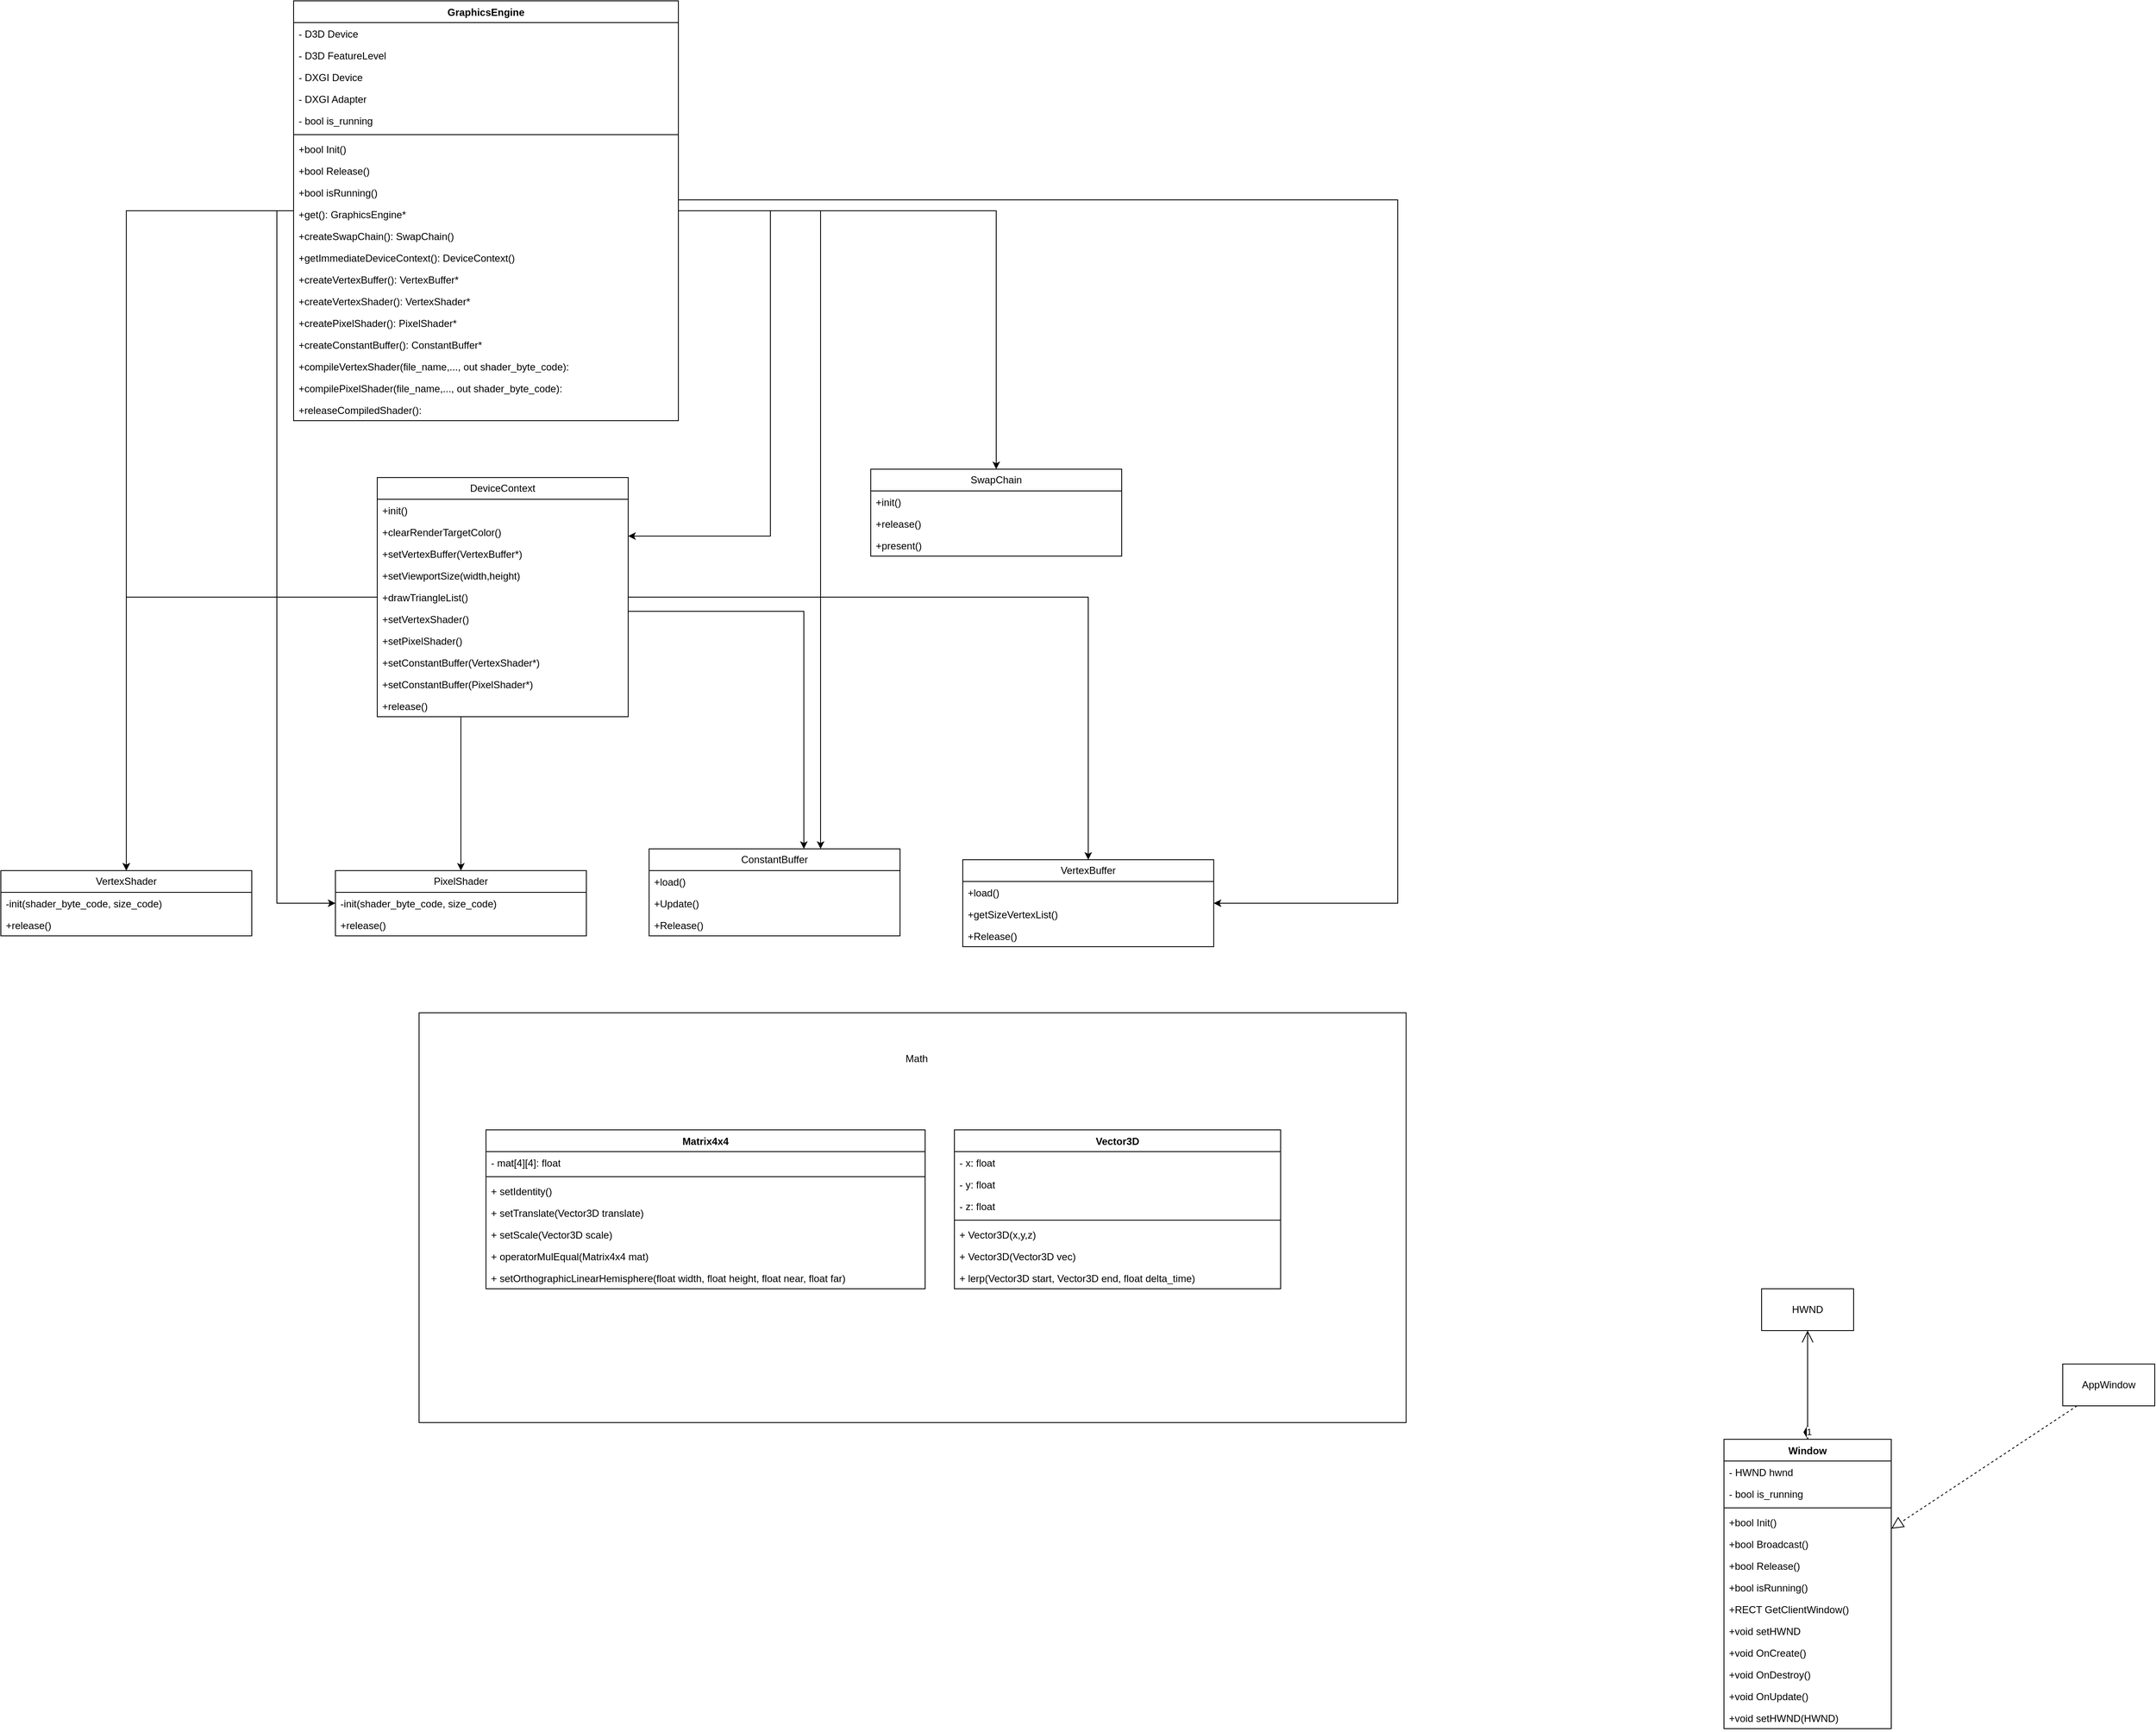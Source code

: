 <mxfile version="21.7.2" type="device">
  <diagram name="Page-1" id="yg1UOhHMfB_ScHXUUcJH">
    <mxGraphModel dx="2525" dy="1938" grid="1" gridSize="10" guides="1" tooltips="1" connect="1" arrows="1" fold="1" page="1" pageScale="1" pageWidth="850" pageHeight="1100" math="0" shadow="0">
      <root>
        <mxCell id="0" />
        <mxCell id="1" parent="0" />
        <mxCell id="bQHfDFO3GR3bAwzlNW8e-2" value="Window" style="swimlane;fontStyle=1;align=center;verticalAlign=top;childLayout=stackLayout;horizontal=1;startSize=26;horizontalStack=0;resizeParent=1;resizeParentMax=0;resizeLast=0;collapsible=1;marginBottom=0;whiteSpace=wrap;html=1;" parent="1" vertex="1">
          <mxGeometry x="1960" y="740" width="200" height="346" as="geometry" />
        </mxCell>
        <mxCell id="bQHfDFO3GR3bAwzlNW8e-3" value="- HWND hwnd" style="text;strokeColor=none;fillColor=none;align=left;verticalAlign=top;spacingLeft=4;spacingRight=4;overflow=hidden;rotatable=0;points=[[0,0.5],[1,0.5]];portConstraint=eastwest;whiteSpace=wrap;html=1;" parent="bQHfDFO3GR3bAwzlNW8e-2" vertex="1">
          <mxGeometry y="26" width="200" height="26" as="geometry" />
        </mxCell>
        <mxCell id="bQHfDFO3GR3bAwzlNW8e-7" value="- bool is_running" style="text;strokeColor=none;fillColor=none;align=left;verticalAlign=top;spacingLeft=4;spacingRight=4;overflow=hidden;rotatable=0;points=[[0,0.5],[1,0.5]];portConstraint=eastwest;whiteSpace=wrap;html=1;" parent="bQHfDFO3GR3bAwzlNW8e-2" vertex="1">
          <mxGeometry y="52" width="200" height="26" as="geometry" />
        </mxCell>
        <mxCell id="bQHfDFO3GR3bAwzlNW8e-4" value="" style="line;strokeWidth=1;fillColor=none;align=left;verticalAlign=middle;spacingTop=-1;spacingLeft=3;spacingRight=3;rotatable=0;labelPosition=right;points=[];portConstraint=eastwest;strokeColor=inherit;" parent="bQHfDFO3GR3bAwzlNW8e-2" vertex="1">
          <mxGeometry y="78" width="200" height="8" as="geometry" />
        </mxCell>
        <mxCell id="bQHfDFO3GR3bAwzlNW8e-5" value="+bool Init()" style="text;strokeColor=none;fillColor=none;align=left;verticalAlign=top;spacingLeft=4;spacingRight=4;overflow=hidden;rotatable=0;points=[[0,0.5],[1,0.5]];portConstraint=eastwest;whiteSpace=wrap;html=1;" parent="bQHfDFO3GR3bAwzlNW8e-2" vertex="1">
          <mxGeometry y="86" width="200" height="26" as="geometry" />
        </mxCell>
        <mxCell id="bQHfDFO3GR3bAwzlNW8e-9" value="+bool Broadcast()" style="text;strokeColor=none;fillColor=none;align=left;verticalAlign=top;spacingLeft=4;spacingRight=4;overflow=hidden;rotatable=0;points=[[0,0.5],[1,0.5]];portConstraint=eastwest;whiteSpace=wrap;html=1;" parent="bQHfDFO3GR3bAwzlNW8e-2" vertex="1">
          <mxGeometry y="112" width="200" height="26" as="geometry" />
        </mxCell>
        <mxCell id="bQHfDFO3GR3bAwzlNW8e-10" value="+bool Release()" style="text;strokeColor=none;fillColor=none;align=left;verticalAlign=top;spacingLeft=4;spacingRight=4;overflow=hidden;rotatable=0;points=[[0,0.5],[1,0.5]];portConstraint=eastwest;whiteSpace=wrap;html=1;" parent="bQHfDFO3GR3bAwzlNW8e-2" vertex="1">
          <mxGeometry y="138" width="200" height="26" as="geometry" />
        </mxCell>
        <mxCell id="bQHfDFO3GR3bAwzlNW8e-11" value="+bool isRunning()" style="text;strokeColor=none;fillColor=none;align=left;verticalAlign=top;spacingLeft=4;spacingRight=4;overflow=hidden;rotatable=0;points=[[0,0.5],[1,0.5]];portConstraint=eastwest;whiteSpace=wrap;html=1;" parent="bQHfDFO3GR3bAwzlNW8e-2" vertex="1">
          <mxGeometry y="164" width="200" height="26" as="geometry" />
        </mxCell>
        <mxCell id="bQHfDFO3GR3bAwzlNW8e-12" value="+RECT GetClientWindow()" style="text;strokeColor=none;fillColor=none;align=left;verticalAlign=top;spacingLeft=4;spacingRight=4;overflow=hidden;rotatable=0;points=[[0,0.5],[1,0.5]];portConstraint=eastwest;whiteSpace=wrap;html=1;" parent="bQHfDFO3GR3bAwzlNW8e-2" vertex="1">
          <mxGeometry y="190" width="200" height="26" as="geometry" />
        </mxCell>
        <mxCell id="bQHfDFO3GR3bAwzlNW8e-17" value="+void setHWND" style="text;strokeColor=none;fillColor=none;align=left;verticalAlign=top;spacingLeft=4;spacingRight=4;overflow=hidden;rotatable=0;points=[[0,0.5],[1,0.5]];portConstraint=eastwest;whiteSpace=wrap;html=1;" parent="bQHfDFO3GR3bAwzlNW8e-2" vertex="1">
          <mxGeometry y="216" width="200" height="26" as="geometry" />
        </mxCell>
        <mxCell id="bQHfDFO3GR3bAwzlNW8e-18" value="+void OnCreate()" style="text;strokeColor=none;fillColor=none;align=left;verticalAlign=top;spacingLeft=4;spacingRight=4;overflow=hidden;rotatable=0;points=[[0,0.5],[1,0.5]];portConstraint=eastwest;whiteSpace=wrap;html=1;" parent="bQHfDFO3GR3bAwzlNW8e-2" vertex="1">
          <mxGeometry y="242" width="200" height="26" as="geometry" />
        </mxCell>
        <mxCell id="bQHfDFO3GR3bAwzlNW8e-19" value="+void OnDestroy()" style="text;strokeColor=none;fillColor=none;align=left;verticalAlign=top;spacingLeft=4;spacingRight=4;overflow=hidden;rotatable=0;points=[[0,0.5],[1,0.5]];portConstraint=eastwest;whiteSpace=wrap;html=1;" parent="bQHfDFO3GR3bAwzlNW8e-2" vertex="1">
          <mxGeometry y="268" width="200" height="26" as="geometry" />
        </mxCell>
        <mxCell id="bQHfDFO3GR3bAwzlNW8e-20" value="+void OnUpdate()" style="text;strokeColor=none;fillColor=none;align=left;verticalAlign=top;spacingLeft=4;spacingRight=4;overflow=hidden;rotatable=0;points=[[0,0.5],[1,0.5]];portConstraint=eastwest;whiteSpace=wrap;html=1;" parent="bQHfDFO3GR3bAwzlNW8e-2" vertex="1">
          <mxGeometry y="294" width="200" height="26" as="geometry" />
        </mxCell>
        <mxCell id="bQHfDFO3GR3bAwzlNW8e-21" value="+void setHWND(HWND)" style="text;strokeColor=none;fillColor=none;align=left;verticalAlign=top;spacingLeft=4;spacingRight=4;overflow=hidden;rotatable=0;points=[[0,0.5],[1,0.5]];portConstraint=eastwest;whiteSpace=wrap;html=1;" parent="bQHfDFO3GR3bAwzlNW8e-2" vertex="1">
          <mxGeometry y="320" width="200" height="26" as="geometry" />
        </mxCell>
        <mxCell id="bQHfDFO3GR3bAwzlNW8e-22" value="HWND" style="html=1;whiteSpace=wrap;" parent="1" vertex="1">
          <mxGeometry x="2005" y="560" width="110" height="50" as="geometry" />
        </mxCell>
        <mxCell id="bQHfDFO3GR3bAwzlNW8e-24" value="1" style="endArrow=open;html=1;endSize=12;startArrow=diamondThin;startSize=14;startFill=1;edgeStyle=orthogonalEdgeStyle;align=left;verticalAlign=bottom;rounded=0;" parent="1" source="bQHfDFO3GR3bAwzlNW8e-2" target="bQHfDFO3GR3bAwzlNW8e-22" edge="1">
          <mxGeometry x="-1" y="3" relative="1" as="geometry">
            <mxPoint x="2110" y="1050" as="sourcePoint" />
            <mxPoint x="2270" y="1050" as="targetPoint" />
          </mxGeometry>
        </mxCell>
        <mxCell id="bQHfDFO3GR3bAwzlNW8e-25" value="AppWindow" style="html=1;whiteSpace=wrap;" parent="1" vertex="1">
          <mxGeometry x="2365" y="650" width="110" height="50" as="geometry" />
        </mxCell>
        <mxCell id="bQHfDFO3GR3bAwzlNW8e-26" value="" style="endArrow=block;dashed=1;endFill=0;endSize=12;html=1;rounded=0;" parent="1" source="bQHfDFO3GR3bAwzlNW8e-25" target="bQHfDFO3GR3bAwzlNW8e-2" edge="1">
          <mxGeometry width="160" relative="1" as="geometry">
            <mxPoint x="2030" y="1290" as="sourcePoint" />
            <mxPoint x="2190" y="1290" as="targetPoint" />
          </mxGeometry>
        </mxCell>
        <mxCell id="brOng0sfEjW7ek24EhCo-12" style="edgeStyle=orthogonalEdgeStyle;rounded=0;orthogonalLoop=1;jettySize=auto;html=1;" parent="1" source="bQHfDFO3GR3bAwzlNW8e-28" target="brOng0sfEjW7ek24EhCo-1" edge="1">
          <mxGeometry relative="1" as="geometry" />
        </mxCell>
        <mxCell id="sc2AI7lZrGjqT5ZqGcDs-10" style="edgeStyle=orthogonalEdgeStyle;rounded=0;orthogonalLoop=1;jettySize=auto;html=1;" parent="1" source="bQHfDFO3GR3bAwzlNW8e-28" target="sc2AI7lZrGjqT5ZqGcDs-2" edge="1">
          <mxGeometry relative="1" as="geometry">
            <Array as="points">
              <mxPoint x="230" y="-729" />
              <mxPoint x="230" y="99" />
            </Array>
          </mxGeometry>
        </mxCell>
        <mxCell id="oByZ-U0W49t-6vgpD6-_-10" style="edgeStyle=orthogonalEdgeStyle;rounded=0;orthogonalLoop=1;jettySize=auto;html=1;" parent="1" source="bQHfDFO3GR3bAwzlNW8e-28" target="oByZ-U0W49t-6vgpD6-_-1" edge="1">
          <mxGeometry relative="1" as="geometry">
            <Array as="points">
              <mxPoint x="880" y="-729" />
            </Array>
          </mxGeometry>
        </mxCell>
        <mxCell id="bQHfDFO3GR3bAwzlNW8e-28" value="GraphicsEngine" style="swimlane;fontStyle=1;align=center;verticalAlign=top;childLayout=stackLayout;horizontal=1;startSize=26;horizontalStack=0;resizeParent=1;resizeParentMax=0;resizeLast=0;collapsible=1;marginBottom=0;whiteSpace=wrap;html=1;" parent="1" vertex="1">
          <mxGeometry x="250" y="-980" width="460" height="502" as="geometry" />
        </mxCell>
        <mxCell id="bQHfDFO3GR3bAwzlNW8e-29" value="- D3D Device" style="text;strokeColor=none;fillColor=none;align=left;verticalAlign=top;spacingLeft=4;spacingRight=4;overflow=hidden;rotatable=0;points=[[0,0.5],[1,0.5]];portConstraint=eastwest;whiteSpace=wrap;html=1;" parent="bQHfDFO3GR3bAwzlNW8e-28" vertex="1">
          <mxGeometry y="26" width="460" height="26" as="geometry" />
        </mxCell>
        <mxCell id="bQHfDFO3GR3bAwzlNW8e-42" value="- D3D FeatureLevel" style="text;strokeColor=none;fillColor=none;align=left;verticalAlign=top;spacingLeft=4;spacingRight=4;overflow=hidden;rotatable=0;points=[[0,0.5],[1,0.5]];portConstraint=eastwest;whiteSpace=wrap;html=1;" parent="bQHfDFO3GR3bAwzlNW8e-28" vertex="1">
          <mxGeometry y="52" width="460" height="26" as="geometry" />
        </mxCell>
        <mxCell id="bQHfDFO3GR3bAwzlNW8e-43" value="- DXGI Device" style="text;strokeColor=none;fillColor=none;align=left;verticalAlign=top;spacingLeft=4;spacingRight=4;overflow=hidden;rotatable=0;points=[[0,0.5],[1,0.5]];portConstraint=eastwest;whiteSpace=wrap;html=1;" parent="bQHfDFO3GR3bAwzlNW8e-28" vertex="1">
          <mxGeometry y="78" width="460" height="26" as="geometry" />
        </mxCell>
        <mxCell id="bQHfDFO3GR3bAwzlNW8e-44" value="- DXGI Adapter" style="text;strokeColor=none;fillColor=none;align=left;verticalAlign=top;spacingLeft=4;spacingRight=4;overflow=hidden;rotatable=0;points=[[0,0.5],[1,0.5]];portConstraint=eastwest;whiteSpace=wrap;html=1;" parent="bQHfDFO3GR3bAwzlNW8e-28" vertex="1">
          <mxGeometry y="104" width="460" height="26" as="geometry" />
        </mxCell>
        <mxCell id="bQHfDFO3GR3bAwzlNW8e-30" value="- bool is_running" style="text;strokeColor=none;fillColor=none;align=left;verticalAlign=top;spacingLeft=4;spacingRight=4;overflow=hidden;rotatable=0;points=[[0,0.5],[1,0.5]];portConstraint=eastwest;whiteSpace=wrap;html=1;" parent="bQHfDFO3GR3bAwzlNW8e-28" vertex="1">
          <mxGeometry y="130" width="460" height="26" as="geometry" />
        </mxCell>
        <mxCell id="bQHfDFO3GR3bAwzlNW8e-31" value="" style="line;strokeWidth=1;fillColor=none;align=left;verticalAlign=middle;spacingTop=-1;spacingLeft=3;spacingRight=3;rotatable=0;labelPosition=right;points=[];portConstraint=eastwest;strokeColor=inherit;" parent="bQHfDFO3GR3bAwzlNW8e-28" vertex="1">
          <mxGeometry y="156" width="460" height="8" as="geometry" />
        </mxCell>
        <mxCell id="bQHfDFO3GR3bAwzlNW8e-32" value="+bool Init()" style="text;strokeColor=none;fillColor=none;align=left;verticalAlign=top;spacingLeft=4;spacingRight=4;overflow=hidden;rotatable=0;points=[[0,0.5],[1,0.5]];portConstraint=eastwest;whiteSpace=wrap;html=1;" parent="bQHfDFO3GR3bAwzlNW8e-28" vertex="1">
          <mxGeometry y="164" width="460" height="26" as="geometry" />
        </mxCell>
        <mxCell id="bQHfDFO3GR3bAwzlNW8e-34" value="+bool Release()" style="text;strokeColor=none;fillColor=none;align=left;verticalAlign=top;spacingLeft=4;spacingRight=4;overflow=hidden;rotatable=0;points=[[0,0.5],[1,0.5]];portConstraint=eastwest;whiteSpace=wrap;html=1;" parent="bQHfDFO3GR3bAwzlNW8e-28" vertex="1">
          <mxGeometry y="190" width="460" height="26" as="geometry" />
        </mxCell>
        <mxCell id="bQHfDFO3GR3bAwzlNW8e-35" value="+bool isRunning()" style="text;strokeColor=none;fillColor=none;align=left;verticalAlign=top;spacingLeft=4;spacingRight=4;overflow=hidden;rotatable=0;points=[[0,0.5],[1,0.5]];portConstraint=eastwest;whiteSpace=wrap;html=1;" parent="bQHfDFO3GR3bAwzlNW8e-28" vertex="1">
          <mxGeometry y="216" width="460" height="26" as="geometry" />
        </mxCell>
        <mxCell id="bQHfDFO3GR3bAwzlNW8e-41" value="+get(): GraphicsEngine*" style="text;strokeColor=none;fillColor=none;align=left;verticalAlign=top;spacingLeft=4;spacingRight=4;overflow=hidden;rotatable=0;points=[[0,0.5],[1,0.5]];portConstraint=eastwest;whiteSpace=wrap;html=1;" parent="bQHfDFO3GR3bAwzlNW8e-28" vertex="1">
          <mxGeometry y="242" width="460" height="26" as="geometry" />
        </mxCell>
        <mxCell id="MTE2eQ_Hpy6BB3zy3P57-1" value="+createSwapChain(): SwapChain()" style="text;strokeColor=none;fillColor=none;align=left;verticalAlign=top;spacingLeft=4;spacingRight=4;overflow=hidden;rotatable=0;points=[[0,0.5],[1,0.5]];portConstraint=eastwest;whiteSpace=wrap;html=1;" parent="bQHfDFO3GR3bAwzlNW8e-28" vertex="1">
          <mxGeometry y="268" width="460" height="26" as="geometry" />
        </mxCell>
        <mxCell id="MTE2eQ_Hpy6BB3zy3P57-11" value="+getImmediateDeviceContext(): DeviceContext()" style="text;strokeColor=none;fillColor=none;align=left;verticalAlign=top;spacingLeft=4;spacingRight=4;overflow=hidden;rotatable=0;points=[[0,0.5],[1,0.5]];portConstraint=eastwest;whiteSpace=wrap;html=1;" parent="bQHfDFO3GR3bAwzlNW8e-28" vertex="1">
          <mxGeometry y="294" width="460" height="26" as="geometry" />
        </mxCell>
        <mxCell id="MTE2eQ_Hpy6BB3zy3P57-18" value="+createVertexBuffer(): VertexBuffer*" style="text;strokeColor=none;fillColor=none;align=left;verticalAlign=top;spacingLeft=4;spacingRight=4;overflow=hidden;rotatable=0;points=[[0,0.5],[1,0.5]];portConstraint=eastwest;whiteSpace=wrap;html=1;" parent="bQHfDFO3GR3bAwzlNW8e-28" vertex="1">
          <mxGeometry y="320" width="460" height="26" as="geometry" />
        </mxCell>
        <mxCell id="brOng0sfEjW7ek24EhCo-8" value="+createVertexShader(): VertexShader*" style="text;strokeColor=none;fillColor=none;align=left;verticalAlign=top;spacingLeft=4;spacingRight=4;overflow=hidden;rotatable=0;points=[[0,0.5],[1,0.5]];portConstraint=eastwest;whiteSpace=wrap;html=1;" parent="bQHfDFO3GR3bAwzlNW8e-28" vertex="1">
          <mxGeometry y="346" width="460" height="26" as="geometry" />
        </mxCell>
        <mxCell id="sc2AI7lZrGjqT5ZqGcDs-5" value="+createPixelShader(): PixelShader*" style="text;strokeColor=none;fillColor=none;align=left;verticalAlign=top;spacingLeft=4;spacingRight=4;overflow=hidden;rotatable=0;points=[[0,0.5],[1,0.5]];portConstraint=eastwest;whiteSpace=wrap;html=1;" parent="bQHfDFO3GR3bAwzlNW8e-28" vertex="1">
          <mxGeometry y="372" width="460" height="26" as="geometry" />
        </mxCell>
        <mxCell id="oByZ-U0W49t-6vgpD6-_-8" value="+createConstantBuffer(): ConstantBuffer*" style="text;strokeColor=none;fillColor=none;align=left;verticalAlign=top;spacingLeft=4;spacingRight=4;overflow=hidden;rotatable=0;points=[[0,0.5],[1,0.5]];portConstraint=eastwest;whiteSpace=wrap;html=1;" parent="bQHfDFO3GR3bAwzlNW8e-28" vertex="1">
          <mxGeometry y="398" width="460" height="26" as="geometry" />
        </mxCell>
        <mxCell id="brOng0sfEjW7ek24EhCo-9" value="+compileVertexShader(file_name,..., out shader_byte_code):&amp;nbsp;" style="text;strokeColor=none;fillColor=none;align=left;verticalAlign=top;spacingLeft=4;spacingRight=4;overflow=hidden;rotatable=0;points=[[0,0.5],[1,0.5]];portConstraint=eastwest;whiteSpace=wrap;html=1;" parent="bQHfDFO3GR3bAwzlNW8e-28" vertex="1">
          <mxGeometry y="424" width="460" height="26" as="geometry" />
        </mxCell>
        <mxCell id="sc2AI7lZrGjqT5ZqGcDs-6" value="+compilePixelShader(file_name,..., out shader_byte_code):&amp;nbsp;" style="text;strokeColor=none;fillColor=none;align=left;verticalAlign=top;spacingLeft=4;spacingRight=4;overflow=hidden;rotatable=0;points=[[0,0.5],[1,0.5]];portConstraint=eastwest;whiteSpace=wrap;html=1;" parent="bQHfDFO3GR3bAwzlNW8e-28" vertex="1">
          <mxGeometry y="450" width="460" height="26" as="geometry" />
        </mxCell>
        <mxCell id="brOng0sfEjW7ek24EhCo-11" value="+releaseCompiledShader():" style="text;strokeColor=none;fillColor=none;align=left;verticalAlign=top;spacingLeft=4;spacingRight=4;overflow=hidden;rotatable=0;points=[[0,0.5],[1,0.5]];portConstraint=eastwest;whiteSpace=wrap;html=1;" parent="bQHfDFO3GR3bAwzlNW8e-28" vertex="1">
          <mxGeometry y="476" width="460" height="26" as="geometry" />
        </mxCell>
        <mxCell id="MTE2eQ_Hpy6BB3zy3P57-3" value="SwapChain" style="swimlane;fontStyle=0;childLayout=stackLayout;horizontal=1;startSize=26;fillColor=none;horizontalStack=0;resizeParent=1;resizeParentMax=0;resizeLast=0;collapsible=1;marginBottom=0;whiteSpace=wrap;html=1;" parent="1" vertex="1">
          <mxGeometry x="940" y="-420" width="300" height="104" as="geometry" />
        </mxCell>
        <mxCell id="MTE2eQ_Hpy6BB3zy3P57-4" value="+init()" style="text;strokeColor=none;fillColor=none;align=left;verticalAlign=top;spacingLeft=4;spacingRight=4;overflow=hidden;rotatable=0;points=[[0,0.5],[1,0.5]];portConstraint=eastwest;whiteSpace=wrap;html=1;" parent="MTE2eQ_Hpy6BB3zy3P57-3" vertex="1">
          <mxGeometry y="26" width="300" height="26" as="geometry" />
        </mxCell>
        <mxCell id="MTE2eQ_Hpy6BB3zy3P57-5" value="+release()" style="text;strokeColor=none;fillColor=none;align=left;verticalAlign=top;spacingLeft=4;spacingRight=4;overflow=hidden;rotatable=0;points=[[0,0.5],[1,0.5]];portConstraint=eastwest;whiteSpace=wrap;html=1;" parent="MTE2eQ_Hpy6BB3zy3P57-3" vertex="1">
          <mxGeometry y="52" width="300" height="26" as="geometry" />
        </mxCell>
        <mxCell id="MTE2eQ_Hpy6BB3zy3P57-6" value="+present()" style="text;strokeColor=none;fillColor=none;align=left;verticalAlign=top;spacingLeft=4;spacingRight=4;overflow=hidden;rotatable=0;points=[[0,0.5],[1,0.5]];portConstraint=eastwest;whiteSpace=wrap;html=1;" parent="MTE2eQ_Hpy6BB3zy3P57-3" vertex="1">
          <mxGeometry y="78" width="300" height="26" as="geometry" />
        </mxCell>
        <mxCell id="MTE2eQ_Hpy6BB3zy3P57-2" style="rounded=0;orthogonalLoop=1;jettySize=auto;html=1;edgeStyle=orthogonalEdgeStyle;" parent="1" source="bQHfDFO3GR3bAwzlNW8e-28" target="MTE2eQ_Hpy6BB3zy3P57-3" edge="1">
          <mxGeometry relative="1" as="geometry">
            <mxPoint x="90" y="-370" as="targetPoint" />
          </mxGeometry>
        </mxCell>
        <mxCell id="brOng0sfEjW7ek24EhCo-15" style="edgeStyle=orthogonalEdgeStyle;rounded=0;orthogonalLoop=1;jettySize=auto;html=1;" parent="1" source="MTE2eQ_Hpy6BB3zy3P57-7" target="brOng0sfEjW7ek24EhCo-1" edge="1">
          <mxGeometry relative="1" as="geometry" />
        </mxCell>
        <mxCell id="sc2AI7lZrGjqT5ZqGcDs-1" style="edgeStyle=orthogonalEdgeStyle;rounded=0;orthogonalLoop=1;jettySize=auto;html=1;" parent="1" source="MTE2eQ_Hpy6BB3zy3P57-7" target="MTE2eQ_Hpy6BB3zy3P57-14" edge="1">
          <mxGeometry relative="1" as="geometry" />
        </mxCell>
        <mxCell id="sc2AI7lZrGjqT5ZqGcDs-8" style="edgeStyle=orthogonalEdgeStyle;rounded=0;orthogonalLoop=1;jettySize=auto;html=1;" parent="1" source="MTE2eQ_Hpy6BB3zy3P57-7" target="sc2AI7lZrGjqT5ZqGcDs-2" edge="1">
          <mxGeometry relative="1" as="geometry">
            <Array as="points">
              <mxPoint x="450" y="-80" />
              <mxPoint x="450" y="-80" />
            </Array>
          </mxGeometry>
        </mxCell>
        <mxCell id="oByZ-U0W49t-6vgpD6-_-9" style="edgeStyle=orthogonalEdgeStyle;rounded=0;orthogonalLoop=1;jettySize=auto;html=1;" parent="1" source="MTE2eQ_Hpy6BB3zy3P57-7" target="oByZ-U0W49t-6vgpD6-_-1" edge="1">
          <mxGeometry relative="1" as="geometry">
            <Array as="points">
              <mxPoint x="860" y="-250" />
            </Array>
          </mxGeometry>
        </mxCell>
        <mxCell id="MTE2eQ_Hpy6BB3zy3P57-7" value="DeviceContext" style="swimlane;fontStyle=0;childLayout=stackLayout;horizontal=1;startSize=26;fillColor=none;horizontalStack=0;resizeParent=1;resizeParentMax=0;resizeLast=0;collapsible=1;marginBottom=0;whiteSpace=wrap;html=1;" parent="1" vertex="1">
          <mxGeometry x="350" y="-410" width="300" height="286" as="geometry" />
        </mxCell>
        <mxCell id="MTE2eQ_Hpy6BB3zy3P57-8" value="+init()" style="text;strokeColor=none;fillColor=none;align=left;verticalAlign=top;spacingLeft=4;spacingRight=4;overflow=hidden;rotatable=0;points=[[0,0.5],[1,0.5]];portConstraint=eastwest;whiteSpace=wrap;html=1;" parent="MTE2eQ_Hpy6BB3zy3P57-7" vertex="1">
          <mxGeometry y="26" width="300" height="26" as="geometry" />
        </mxCell>
        <mxCell id="MTE2eQ_Hpy6BB3zy3P57-10" value="+clearRenderTargetColor()" style="text;strokeColor=none;fillColor=none;align=left;verticalAlign=top;spacingLeft=4;spacingRight=4;overflow=hidden;rotatable=0;points=[[0,0.5],[1,0.5]];portConstraint=eastwest;whiteSpace=wrap;html=1;" parent="MTE2eQ_Hpy6BB3zy3P57-7" vertex="1">
          <mxGeometry y="52" width="300" height="26" as="geometry" />
        </mxCell>
        <mxCell id="OnWpURV9hRiYNxDS7WEL-1" value="+setVertexBuffer(VertexBuffer*)" style="text;strokeColor=none;fillColor=none;align=left;verticalAlign=top;spacingLeft=4;spacingRight=4;overflow=hidden;rotatable=0;points=[[0,0.5],[1,0.5]];portConstraint=eastwest;whiteSpace=wrap;html=1;" parent="MTE2eQ_Hpy6BB3zy3P57-7" vertex="1">
          <mxGeometry y="78" width="300" height="26" as="geometry" />
        </mxCell>
        <mxCell id="OnWpURV9hRiYNxDS7WEL-3" value="+setViewportSize(width,height)" style="text;strokeColor=none;fillColor=none;align=left;verticalAlign=top;spacingLeft=4;spacingRight=4;overflow=hidden;rotatable=0;points=[[0,0.5],[1,0.5]];portConstraint=eastwest;whiteSpace=wrap;html=1;" parent="MTE2eQ_Hpy6BB3zy3P57-7" vertex="1">
          <mxGeometry y="104" width="300" height="26" as="geometry" />
        </mxCell>
        <mxCell id="OnWpURV9hRiYNxDS7WEL-5" value="+drawTriangleList()" style="text;strokeColor=none;fillColor=none;align=left;verticalAlign=top;spacingLeft=4;spacingRight=4;overflow=hidden;rotatable=0;points=[[0,0.5],[1,0.5]];portConstraint=eastwest;whiteSpace=wrap;html=1;" parent="MTE2eQ_Hpy6BB3zy3P57-7" vertex="1">
          <mxGeometry y="130" width="300" height="26" as="geometry" />
        </mxCell>
        <mxCell id="brOng0sfEjW7ek24EhCo-14" value="+setVertexShader()" style="text;strokeColor=none;fillColor=none;align=left;verticalAlign=top;spacingLeft=4;spacingRight=4;overflow=hidden;rotatable=0;points=[[0,0.5],[1,0.5]];portConstraint=eastwest;whiteSpace=wrap;html=1;" parent="MTE2eQ_Hpy6BB3zy3P57-7" vertex="1">
          <mxGeometry y="156" width="300" height="26" as="geometry" />
        </mxCell>
        <mxCell id="sc2AI7lZrGjqT5ZqGcDs-7" value="+setPixelShader()" style="text;strokeColor=none;fillColor=none;align=left;verticalAlign=top;spacingLeft=4;spacingRight=4;overflow=hidden;rotatable=0;points=[[0,0.5],[1,0.5]];portConstraint=eastwest;whiteSpace=wrap;html=1;" parent="MTE2eQ_Hpy6BB3zy3P57-7" vertex="1">
          <mxGeometry y="182" width="300" height="26" as="geometry" />
        </mxCell>
        <mxCell id="oByZ-U0W49t-6vgpD6-_-5" value="+setConstantBuffer(VertexShader*)" style="text;strokeColor=none;fillColor=none;align=left;verticalAlign=top;spacingLeft=4;spacingRight=4;overflow=hidden;rotatable=0;points=[[0,0.5],[1,0.5]];portConstraint=eastwest;whiteSpace=wrap;html=1;" parent="MTE2eQ_Hpy6BB3zy3P57-7" vertex="1">
          <mxGeometry y="208" width="300" height="26" as="geometry" />
        </mxCell>
        <mxCell id="oByZ-U0W49t-6vgpD6-_-7" value="+setConstantBuffer(PixelShader*)" style="text;strokeColor=none;fillColor=none;align=left;verticalAlign=top;spacingLeft=4;spacingRight=4;overflow=hidden;rotatable=0;points=[[0,0.5],[1,0.5]];portConstraint=eastwest;whiteSpace=wrap;html=1;" parent="MTE2eQ_Hpy6BB3zy3P57-7" vertex="1">
          <mxGeometry y="234" width="300" height="26" as="geometry" />
        </mxCell>
        <mxCell id="OnWpURV9hRiYNxDS7WEL-4" value="+release()" style="text;strokeColor=none;fillColor=none;align=left;verticalAlign=top;spacingLeft=4;spacingRight=4;overflow=hidden;rotatable=0;points=[[0,0.5],[1,0.5]];portConstraint=eastwest;whiteSpace=wrap;html=1;" parent="MTE2eQ_Hpy6BB3zy3P57-7" vertex="1">
          <mxGeometry y="260" width="300" height="26" as="geometry" />
        </mxCell>
        <mxCell id="MTE2eQ_Hpy6BB3zy3P57-13" style="edgeStyle=orthogonalEdgeStyle;rounded=0;orthogonalLoop=1;jettySize=auto;html=1;" parent="1" source="bQHfDFO3GR3bAwzlNW8e-28" target="MTE2eQ_Hpy6BB3zy3P57-7" edge="1">
          <mxGeometry relative="1" as="geometry">
            <Array as="points">
              <mxPoint x="820" y="-729" />
              <mxPoint x="820" y="-340" />
            </Array>
          </mxGeometry>
        </mxCell>
        <mxCell id="MTE2eQ_Hpy6BB3zy3P57-14" value="VertexBuffer" style="swimlane;fontStyle=0;childLayout=stackLayout;horizontal=1;startSize=26;fillColor=none;horizontalStack=0;resizeParent=1;resizeParentMax=0;resizeLast=0;collapsible=1;marginBottom=0;whiteSpace=wrap;html=1;" parent="1" vertex="1">
          <mxGeometry x="1050" y="47" width="300" height="104" as="geometry" />
        </mxCell>
        <mxCell id="MTE2eQ_Hpy6BB3zy3P57-15" value="+load()" style="text;strokeColor=none;fillColor=none;align=left;verticalAlign=top;spacingLeft=4;spacingRight=4;overflow=hidden;rotatable=0;points=[[0,0.5],[1,0.5]];portConstraint=eastwest;whiteSpace=wrap;html=1;" parent="MTE2eQ_Hpy6BB3zy3P57-14" vertex="1">
          <mxGeometry y="26" width="300" height="26" as="geometry" />
        </mxCell>
        <mxCell id="MTE2eQ_Hpy6BB3zy3P57-16" value="+getSizeVertexList()" style="text;strokeColor=none;fillColor=none;align=left;verticalAlign=top;spacingLeft=4;spacingRight=4;overflow=hidden;rotatable=0;points=[[0,0.5],[1,0.5]];portConstraint=eastwest;whiteSpace=wrap;html=1;" parent="MTE2eQ_Hpy6BB3zy3P57-14" vertex="1">
          <mxGeometry y="52" width="300" height="26" as="geometry" />
        </mxCell>
        <mxCell id="MTE2eQ_Hpy6BB3zy3P57-17" value="+Release()" style="text;strokeColor=none;fillColor=none;align=left;verticalAlign=top;spacingLeft=4;spacingRight=4;overflow=hidden;rotatable=0;points=[[0,0.5],[1,0.5]];portConstraint=eastwest;whiteSpace=wrap;html=1;" parent="MTE2eQ_Hpy6BB3zy3P57-14" vertex="1">
          <mxGeometry y="78" width="300" height="26" as="geometry" />
        </mxCell>
        <mxCell id="MTE2eQ_Hpy6BB3zy3P57-19" style="edgeStyle=orthogonalEdgeStyle;rounded=0;orthogonalLoop=1;jettySize=auto;html=1;" parent="1" source="bQHfDFO3GR3bAwzlNW8e-28" target="MTE2eQ_Hpy6BB3zy3P57-14" edge="1">
          <mxGeometry relative="1" as="geometry">
            <Array as="points">
              <mxPoint x="1570" y="-742" />
            </Array>
          </mxGeometry>
        </mxCell>
        <mxCell id="brOng0sfEjW7ek24EhCo-1" value="VertexShader" style="swimlane;fontStyle=0;childLayout=stackLayout;horizontal=1;startSize=26;fillColor=none;horizontalStack=0;resizeParent=1;resizeParentMax=0;resizeLast=0;collapsible=1;marginBottom=0;whiteSpace=wrap;html=1;" parent="1" vertex="1">
          <mxGeometry x="-100" y="60" width="300" height="78" as="geometry" />
        </mxCell>
        <mxCell id="brOng0sfEjW7ek24EhCo-3" value="-init(shader_byte_code, size_code)" style="text;strokeColor=none;fillColor=none;align=left;verticalAlign=top;spacingLeft=4;spacingRight=4;overflow=hidden;rotatable=0;points=[[0,0.5],[1,0.5]];portConstraint=eastwest;whiteSpace=wrap;html=1;" parent="brOng0sfEjW7ek24EhCo-1" vertex="1">
          <mxGeometry y="26" width="300" height="26" as="geometry" />
        </mxCell>
        <mxCell id="brOng0sfEjW7ek24EhCo-7" value="+release()" style="text;strokeColor=none;fillColor=none;align=left;verticalAlign=top;spacingLeft=4;spacingRight=4;overflow=hidden;rotatable=0;points=[[0,0.5],[1,0.5]];portConstraint=eastwest;whiteSpace=wrap;html=1;" parent="brOng0sfEjW7ek24EhCo-1" vertex="1">
          <mxGeometry y="52" width="300" height="26" as="geometry" />
        </mxCell>
        <mxCell id="sc2AI7lZrGjqT5ZqGcDs-2" value="PixelShader" style="swimlane;fontStyle=0;childLayout=stackLayout;horizontal=1;startSize=26;fillColor=none;horizontalStack=0;resizeParent=1;resizeParentMax=0;resizeLast=0;collapsible=1;marginBottom=0;whiteSpace=wrap;html=1;" parent="1" vertex="1">
          <mxGeometry x="300" y="60" width="300" height="78" as="geometry" />
        </mxCell>
        <mxCell id="sc2AI7lZrGjqT5ZqGcDs-3" value="-init(shader_byte_code, size_code)" style="text;strokeColor=none;fillColor=none;align=left;verticalAlign=top;spacingLeft=4;spacingRight=4;overflow=hidden;rotatable=0;points=[[0,0.5],[1,0.5]];portConstraint=eastwest;whiteSpace=wrap;html=1;" parent="sc2AI7lZrGjqT5ZqGcDs-2" vertex="1">
          <mxGeometry y="26" width="300" height="26" as="geometry" />
        </mxCell>
        <mxCell id="sc2AI7lZrGjqT5ZqGcDs-4" value="+release()" style="text;strokeColor=none;fillColor=none;align=left;verticalAlign=top;spacingLeft=4;spacingRight=4;overflow=hidden;rotatable=0;points=[[0,0.5],[1,0.5]];portConstraint=eastwest;whiteSpace=wrap;html=1;" parent="sc2AI7lZrGjqT5ZqGcDs-2" vertex="1">
          <mxGeometry y="52" width="300" height="26" as="geometry" />
        </mxCell>
        <mxCell id="oByZ-U0W49t-6vgpD6-_-1" value="ConstantBuffer" style="swimlane;fontStyle=0;childLayout=stackLayout;horizontal=1;startSize=26;fillColor=none;horizontalStack=0;resizeParent=1;resizeParentMax=0;resizeLast=0;collapsible=1;marginBottom=0;whiteSpace=wrap;html=1;" parent="1" vertex="1">
          <mxGeometry x="675" y="34" width="300" height="104" as="geometry" />
        </mxCell>
        <mxCell id="oByZ-U0W49t-6vgpD6-_-2" value="+load()" style="text;strokeColor=none;fillColor=none;align=left;verticalAlign=top;spacingLeft=4;spacingRight=4;overflow=hidden;rotatable=0;points=[[0,0.5],[1,0.5]];portConstraint=eastwest;whiteSpace=wrap;html=1;" parent="oByZ-U0W49t-6vgpD6-_-1" vertex="1">
          <mxGeometry y="26" width="300" height="26" as="geometry" />
        </mxCell>
        <mxCell id="oByZ-U0W49t-6vgpD6-_-3" value="+Update()" style="text;strokeColor=none;fillColor=none;align=left;verticalAlign=top;spacingLeft=4;spacingRight=4;overflow=hidden;rotatable=0;points=[[0,0.5],[1,0.5]];portConstraint=eastwest;whiteSpace=wrap;html=1;" parent="oByZ-U0W49t-6vgpD6-_-1" vertex="1">
          <mxGeometry y="52" width="300" height="26" as="geometry" />
        </mxCell>
        <mxCell id="oByZ-U0W49t-6vgpD6-_-4" value="+Release()" style="text;strokeColor=none;fillColor=none;align=left;verticalAlign=top;spacingLeft=4;spacingRight=4;overflow=hidden;rotatable=0;points=[[0,0.5],[1,0.5]];portConstraint=eastwest;whiteSpace=wrap;html=1;" parent="oByZ-U0W49t-6vgpD6-_-1" vertex="1">
          <mxGeometry y="78" width="300" height="26" as="geometry" />
        </mxCell>
        <mxCell id="Wx2Sr3F5AI9a-xJ9Y7O6-24" value="" style="rounded=0;whiteSpace=wrap;html=1;" vertex="1" parent="1">
          <mxGeometry x="400" y="230" width="1180" height="490" as="geometry" />
        </mxCell>
        <mxCell id="Wx2Sr3F5AI9a-xJ9Y7O6-5" value="Vector3D" style="swimlane;fontStyle=1;align=center;verticalAlign=top;childLayout=stackLayout;horizontal=1;startSize=26;horizontalStack=0;resizeParent=1;resizeParentMax=0;resizeLast=0;collapsible=1;marginBottom=0;whiteSpace=wrap;html=1;" vertex="1" parent="1">
          <mxGeometry x="1040" y="370" width="390" height="190" as="geometry" />
        </mxCell>
        <mxCell id="Wx2Sr3F5AI9a-xJ9Y7O6-6" value="- x: float" style="text;strokeColor=none;fillColor=none;align=left;verticalAlign=top;spacingLeft=4;spacingRight=4;overflow=hidden;rotatable=0;points=[[0,0.5],[1,0.5]];portConstraint=eastwest;whiteSpace=wrap;html=1;" vertex="1" parent="Wx2Sr3F5AI9a-xJ9Y7O6-5">
          <mxGeometry y="26" width="390" height="26" as="geometry" />
        </mxCell>
        <mxCell id="Wx2Sr3F5AI9a-xJ9Y7O6-10" value="- y: float" style="text;strokeColor=none;fillColor=none;align=left;verticalAlign=top;spacingLeft=4;spacingRight=4;overflow=hidden;rotatable=0;points=[[0,0.5],[1,0.5]];portConstraint=eastwest;whiteSpace=wrap;html=1;" vertex="1" parent="Wx2Sr3F5AI9a-xJ9Y7O6-5">
          <mxGeometry y="52" width="390" height="26" as="geometry" />
        </mxCell>
        <mxCell id="Wx2Sr3F5AI9a-xJ9Y7O6-9" value="- z: float" style="text;strokeColor=none;fillColor=none;align=left;verticalAlign=top;spacingLeft=4;spacingRight=4;overflow=hidden;rotatable=0;points=[[0,0.5],[1,0.5]];portConstraint=eastwest;whiteSpace=wrap;html=1;" vertex="1" parent="Wx2Sr3F5AI9a-xJ9Y7O6-5">
          <mxGeometry y="78" width="390" height="26" as="geometry" />
        </mxCell>
        <mxCell id="Wx2Sr3F5AI9a-xJ9Y7O6-7" value="" style="line;strokeWidth=1;fillColor=none;align=left;verticalAlign=middle;spacingTop=-1;spacingLeft=3;spacingRight=3;rotatable=0;labelPosition=right;points=[];portConstraint=eastwest;strokeColor=inherit;" vertex="1" parent="Wx2Sr3F5AI9a-xJ9Y7O6-5">
          <mxGeometry y="104" width="390" height="8" as="geometry" />
        </mxCell>
        <mxCell id="Wx2Sr3F5AI9a-xJ9Y7O6-8" value="+ Vector3D(x,y,z)" style="text;strokeColor=none;fillColor=none;align=left;verticalAlign=top;spacingLeft=4;spacingRight=4;overflow=hidden;rotatable=0;points=[[0,0.5],[1,0.5]];portConstraint=eastwest;whiteSpace=wrap;html=1;" vertex="1" parent="Wx2Sr3F5AI9a-xJ9Y7O6-5">
          <mxGeometry y="112" width="390" height="26" as="geometry" />
        </mxCell>
        <mxCell id="Wx2Sr3F5AI9a-xJ9Y7O6-11" value="+ Vector3D(Vector3D vec)" style="text;strokeColor=none;fillColor=none;align=left;verticalAlign=top;spacingLeft=4;spacingRight=4;overflow=hidden;rotatable=0;points=[[0,0.5],[1,0.5]];portConstraint=eastwest;whiteSpace=wrap;html=1;" vertex="1" parent="Wx2Sr3F5AI9a-xJ9Y7O6-5">
          <mxGeometry y="138" width="390" height="26" as="geometry" />
        </mxCell>
        <mxCell id="Wx2Sr3F5AI9a-xJ9Y7O6-12" value="+ lerp(Vector3D start, Vector3D end, float delta_time)" style="text;strokeColor=none;fillColor=none;align=left;verticalAlign=top;spacingLeft=4;spacingRight=4;overflow=hidden;rotatable=0;points=[[0,0.5],[1,0.5]];portConstraint=eastwest;whiteSpace=wrap;html=1;" vertex="1" parent="Wx2Sr3F5AI9a-xJ9Y7O6-5">
          <mxGeometry y="164" width="390" height="26" as="geometry" />
        </mxCell>
        <mxCell id="Wx2Sr3F5AI9a-xJ9Y7O6-13" value="Matrix4x4" style="swimlane;fontStyle=1;align=center;verticalAlign=top;childLayout=stackLayout;horizontal=1;startSize=26;horizontalStack=0;resizeParent=1;resizeParentMax=0;resizeLast=0;collapsible=1;marginBottom=0;whiteSpace=wrap;html=1;" vertex="1" parent="1">
          <mxGeometry x="480" y="370" width="525" height="190" as="geometry" />
        </mxCell>
        <mxCell id="Wx2Sr3F5AI9a-xJ9Y7O6-14" value="- mat[4][4]: float" style="text;strokeColor=none;fillColor=none;align=left;verticalAlign=top;spacingLeft=4;spacingRight=4;overflow=hidden;rotatable=0;points=[[0,0.5],[1,0.5]];portConstraint=eastwest;whiteSpace=wrap;html=1;" vertex="1" parent="Wx2Sr3F5AI9a-xJ9Y7O6-13">
          <mxGeometry y="26" width="525" height="26" as="geometry" />
        </mxCell>
        <mxCell id="Wx2Sr3F5AI9a-xJ9Y7O6-17" value="" style="line;strokeWidth=1;fillColor=none;align=left;verticalAlign=middle;spacingTop=-1;spacingLeft=3;spacingRight=3;rotatable=0;labelPosition=right;points=[];portConstraint=eastwest;strokeColor=inherit;" vertex="1" parent="Wx2Sr3F5AI9a-xJ9Y7O6-13">
          <mxGeometry y="52" width="525" height="8" as="geometry" />
        </mxCell>
        <mxCell id="Wx2Sr3F5AI9a-xJ9Y7O6-18" value="+ setIdentity()" style="text;strokeColor=none;fillColor=none;align=left;verticalAlign=top;spacingLeft=4;spacingRight=4;overflow=hidden;rotatable=0;points=[[0,0.5],[1,0.5]];portConstraint=eastwest;whiteSpace=wrap;html=1;" vertex="1" parent="Wx2Sr3F5AI9a-xJ9Y7O6-13">
          <mxGeometry y="60" width="525" height="26" as="geometry" />
        </mxCell>
        <mxCell id="Wx2Sr3F5AI9a-xJ9Y7O6-19" value="+ setTranslate(Vector3D translate)" style="text;strokeColor=none;fillColor=none;align=left;verticalAlign=top;spacingLeft=4;spacingRight=4;overflow=hidden;rotatable=0;points=[[0,0.5],[1,0.5]];portConstraint=eastwest;whiteSpace=wrap;html=1;" vertex="1" parent="Wx2Sr3F5AI9a-xJ9Y7O6-13">
          <mxGeometry y="86" width="525" height="26" as="geometry" />
        </mxCell>
        <mxCell id="Wx2Sr3F5AI9a-xJ9Y7O6-20" value="+ setScale(Vector3D scale)" style="text;strokeColor=none;fillColor=none;align=left;verticalAlign=top;spacingLeft=4;spacingRight=4;overflow=hidden;rotatable=0;points=[[0,0.5],[1,0.5]];portConstraint=eastwest;whiteSpace=wrap;html=1;" vertex="1" parent="Wx2Sr3F5AI9a-xJ9Y7O6-13">
          <mxGeometry y="112" width="525" height="26" as="geometry" />
        </mxCell>
        <mxCell id="Wx2Sr3F5AI9a-xJ9Y7O6-21" value="+ operatorMulEqual(Matrix4x4 mat)" style="text;strokeColor=none;fillColor=none;align=left;verticalAlign=top;spacingLeft=4;spacingRight=4;overflow=hidden;rotatable=0;points=[[0,0.5],[1,0.5]];portConstraint=eastwest;whiteSpace=wrap;html=1;" vertex="1" parent="Wx2Sr3F5AI9a-xJ9Y7O6-13">
          <mxGeometry y="138" width="525" height="26" as="geometry" />
        </mxCell>
        <mxCell id="Wx2Sr3F5AI9a-xJ9Y7O6-22" value="+ setOrthographicLinearHemisphere(float width, float height, float near, float far)" style="text;strokeColor=none;fillColor=none;align=left;verticalAlign=top;spacingLeft=4;spacingRight=4;overflow=hidden;rotatable=0;points=[[0,0.5],[1,0.5]];portConstraint=eastwest;whiteSpace=wrap;html=1;" vertex="1" parent="Wx2Sr3F5AI9a-xJ9Y7O6-13">
          <mxGeometry y="164" width="525" height="26" as="geometry" />
        </mxCell>
        <mxCell id="Wx2Sr3F5AI9a-xJ9Y7O6-25" value="Math" style="text;html=1;strokeColor=none;fillColor=none;align=center;verticalAlign=middle;whiteSpace=wrap;rounded=0;" vertex="1" parent="1">
          <mxGeometry x="800" y="250" width="390" height="70" as="geometry" />
        </mxCell>
      </root>
    </mxGraphModel>
  </diagram>
</mxfile>
